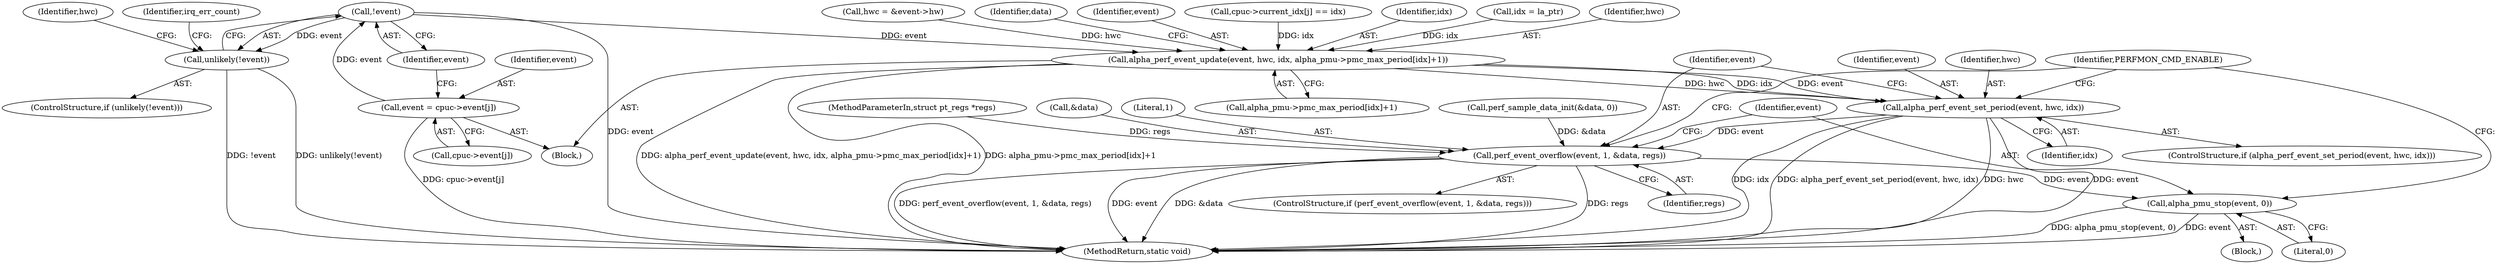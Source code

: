 digraph "1_linux_a8b0ca17b80e92faab46ee7179ba9e99ccb61233@pointer" {
"1000199" [label="(Call,!event)"];
"1000190" [label="(Call,event = cpuc->event[j])"];
"1000198" [label="(Call,unlikely(!event))"];
"1000219" [label="(Call,alpha_perf_event_update(event, hwc, idx, alpha_pmu->pmc_max_period[idx]+1))"];
"1000240" [label="(Call,alpha_perf_event_set_period(event, hwc, idx))"];
"1000246" [label="(Call,perf_event_overflow(event, 1, &data, regs))"];
"1000253" [label="(Call,alpha_pmu_stop(event, 0))"];
"1000214" [label="(Identifier,hwc)"];
"1000199" [label="(Call,!event)"];
"1000219" [label="(Call,alpha_perf_event_update(event, hwc, idx, alpha_pmu->pmc_max_period[idx]+1))"];
"1000253" [label="(Call,alpha_pmu_stop(event, 0))"];
"1000255" [label="(Literal,0)"];
"1000213" [label="(Call,hwc = &event->hw)"];
"1000232" [label="(Identifier,data)"];
"1000246" [label="(Call,perf_event_overflow(event, 1, &data, regs))"];
"1000200" [label="(Identifier,event)"];
"1000251" [label="(Identifier,regs)"];
"1000254" [label="(Identifier,event)"];
"1000243" [label="(Identifier,idx)"];
"1000245" [label="(ControlStructure,if (perf_event_overflow(event, 1, &data, regs)))"];
"1000203" [label="(Identifier,irq_err_count)"];
"1000262" [label="(MethodReturn,static void)"];
"1000108" [label="(MethodParameterIn,struct pt_regs *regs)"];
"1000249" [label="(Call,&data)"];
"1000247" [label="(Identifier,event)"];
"1000240" [label="(Call,alpha_perf_event_set_period(event, hwc, idx))"];
"1000241" [label="(Identifier,event)"];
"1000220" [label="(Identifier,event)"];
"1000242" [label="(Identifier,hwc)"];
"1000252" [label="(Block,)"];
"1000168" [label="(Call,cpuc->current_idx[j] == idx)"];
"1000198" [label="(Call,unlikely(!event))"];
"1000222" [label="(Identifier,idx)"];
"1000248" [label="(Literal,1)"];
"1000191" [label="(Identifier,event)"];
"1000192" [label="(Call,cpuc->event[j])"];
"1000223" [label="(Call,alpha_pmu->pmc_max_period[idx]+1)"];
"1000190" [label="(Call,event = cpuc->event[j])"];
"1000109" [label="(Block,)"];
"1000257" [label="(Identifier,PERFMON_CMD_ENABLE)"];
"1000197" [label="(ControlStructure,if (unlikely(!event)))"];
"1000239" [label="(ControlStructure,if (alpha_perf_event_set_period(event, hwc, idx)))"];
"1000148" [label="(Call,idx = la_ptr)"];
"1000221" [label="(Identifier,hwc)"];
"1000151" [label="(Call,perf_sample_data_init(&data, 0))"];
"1000199" -> "1000198"  [label="AST: "];
"1000199" -> "1000200"  [label="CFG: "];
"1000200" -> "1000199"  [label="AST: "];
"1000198" -> "1000199"  [label="CFG: "];
"1000199" -> "1000262"  [label="DDG: event"];
"1000199" -> "1000198"  [label="DDG: event"];
"1000190" -> "1000199"  [label="DDG: event"];
"1000199" -> "1000219"  [label="DDG: event"];
"1000190" -> "1000109"  [label="AST: "];
"1000190" -> "1000192"  [label="CFG: "];
"1000191" -> "1000190"  [label="AST: "];
"1000192" -> "1000190"  [label="AST: "];
"1000200" -> "1000190"  [label="CFG: "];
"1000190" -> "1000262"  [label="DDG: cpuc->event[j]"];
"1000198" -> "1000197"  [label="AST: "];
"1000203" -> "1000198"  [label="CFG: "];
"1000214" -> "1000198"  [label="CFG: "];
"1000198" -> "1000262"  [label="DDG: !event"];
"1000198" -> "1000262"  [label="DDG: unlikely(!event)"];
"1000219" -> "1000109"  [label="AST: "];
"1000219" -> "1000223"  [label="CFG: "];
"1000220" -> "1000219"  [label="AST: "];
"1000221" -> "1000219"  [label="AST: "];
"1000222" -> "1000219"  [label="AST: "];
"1000223" -> "1000219"  [label="AST: "];
"1000232" -> "1000219"  [label="CFG: "];
"1000219" -> "1000262"  [label="DDG: alpha_perf_event_update(event, hwc, idx, alpha_pmu->pmc_max_period[idx]+1)"];
"1000219" -> "1000262"  [label="DDG: alpha_pmu->pmc_max_period[idx]+1"];
"1000213" -> "1000219"  [label="DDG: hwc"];
"1000148" -> "1000219"  [label="DDG: idx"];
"1000168" -> "1000219"  [label="DDG: idx"];
"1000219" -> "1000240"  [label="DDG: event"];
"1000219" -> "1000240"  [label="DDG: hwc"];
"1000219" -> "1000240"  [label="DDG: idx"];
"1000240" -> "1000239"  [label="AST: "];
"1000240" -> "1000243"  [label="CFG: "];
"1000241" -> "1000240"  [label="AST: "];
"1000242" -> "1000240"  [label="AST: "];
"1000243" -> "1000240"  [label="AST: "];
"1000247" -> "1000240"  [label="CFG: "];
"1000257" -> "1000240"  [label="CFG: "];
"1000240" -> "1000262"  [label="DDG: alpha_perf_event_set_period(event, hwc, idx)"];
"1000240" -> "1000262"  [label="DDG: hwc"];
"1000240" -> "1000262"  [label="DDG: event"];
"1000240" -> "1000262"  [label="DDG: idx"];
"1000240" -> "1000246"  [label="DDG: event"];
"1000246" -> "1000245"  [label="AST: "];
"1000246" -> "1000251"  [label="CFG: "];
"1000247" -> "1000246"  [label="AST: "];
"1000248" -> "1000246"  [label="AST: "];
"1000249" -> "1000246"  [label="AST: "];
"1000251" -> "1000246"  [label="AST: "];
"1000254" -> "1000246"  [label="CFG: "];
"1000257" -> "1000246"  [label="CFG: "];
"1000246" -> "1000262"  [label="DDG: regs"];
"1000246" -> "1000262"  [label="DDG: perf_event_overflow(event, 1, &data, regs)"];
"1000246" -> "1000262"  [label="DDG: event"];
"1000246" -> "1000262"  [label="DDG: &data"];
"1000151" -> "1000246"  [label="DDG: &data"];
"1000108" -> "1000246"  [label="DDG: regs"];
"1000246" -> "1000253"  [label="DDG: event"];
"1000253" -> "1000252"  [label="AST: "];
"1000253" -> "1000255"  [label="CFG: "];
"1000254" -> "1000253"  [label="AST: "];
"1000255" -> "1000253"  [label="AST: "];
"1000257" -> "1000253"  [label="CFG: "];
"1000253" -> "1000262"  [label="DDG: alpha_pmu_stop(event, 0)"];
"1000253" -> "1000262"  [label="DDG: event"];
}
